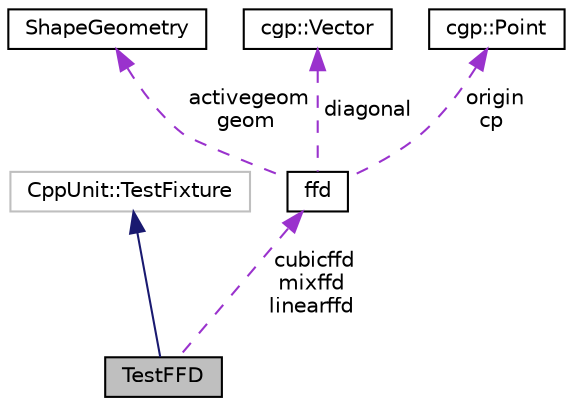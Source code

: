 digraph "TestFFD"
{
  edge [fontname="Helvetica",fontsize="10",labelfontname="Helvetica",labelfontsize="10"];
  node [fontname="Helvetica",fontsize="10",shape=record];
  Node2 [label="TestFFD",height=0.2,width=0.4,color="black", fillcolor="grey75", style="filled", fontcolor="black"];
  Node3 -> Node2 [dir="back",color="midnightblue",fontsize="10",style="solid",fontname="Helvetica"];
  Node3 [label="CppUnit::TestFixture",height=0.2,width=0.4,color="grey75", fillcolor="white", style="filled"];
  Node4 -> Node2 [dir="back",color="darkorchid3",fontsize="10",style="dashed",label=" cubicffd\nmixffd\nlinearffd" ,fontname="Helvetica"];
  Node4 [label="ffd",height=0.2,width=0.4,color="black", fillcolor="white", style="filled",URL="$classffd.html",tooltip="Free-Form Deformation of geometric models. "];
  Node5 -> Node4 [dir="back",color="darkorchid3",fontsize="10",style="dashed",label=" activegeom\ngeom" ,fontname="Helvetica"];
  Node5 [label="ShapeGeometry",height=0.2,width=0.4,color="black", fillcolor="white", style="filled",URL="$classShapeGeometry.html",tooltip="Geometry in a format suitable for OpenGL. "];
  Node6 -> Node4 [dir="back",color="darkorchid3",fontsize="10",style="dashed",label=" diagonal" ,fontname="Helvetica"];
  Node6 [label="cgp::Vector",height=0.2,width=0.4,color="black", fillcolor="white", style="filled",URL="$classcgp_1_1Vector.html"];
  Node7 -> Node4 [dir="back",color="darkorchid3",fontsize="10",style="dashed",label=" origin\ncp" ,fontname="Helvetica"];
  Node7 [label="cgp::Point",height=0.2,width=0.4,color="black", fillcolor="white", style="filled",URL="$classcgp_1_1Point.html"];
}
